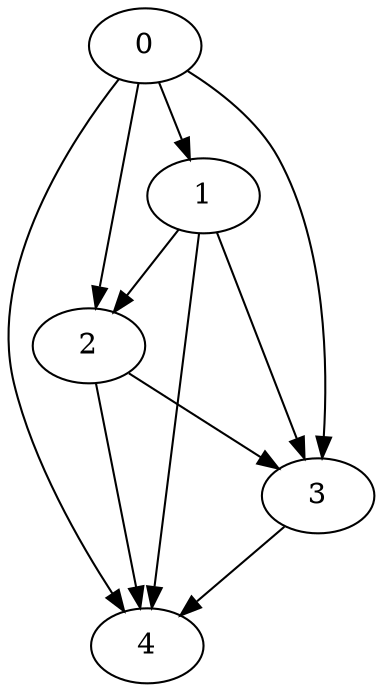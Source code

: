 digraph "5NodesMaximalEdges" {
	0	    [Weight=40];
	1    	[Weight=24];
    2    	[Weight=56];
    3    	[Weight=78];
    4    	[Weight=99];
	0 -> 1	[Weight=123];
	0 -> 2	[Weight=23];
	0 -> 3	[Weight=12];
	0 -> 4	[Weight=14];
	1 -> 2	[Weight=64];
	1 -> 3 	[Weight=32];
	1 -> 4	[Weight=24];
	2 -> 3	[Weight=56];
	2 -> 4 	[Weight=24];
	3 -> 4	[Weight=35];
}